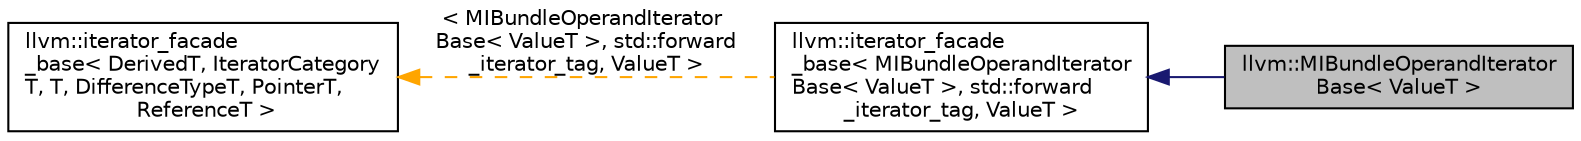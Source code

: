 digraph "llvm::MIBundleOperandIteratorBase&lt; ValueT &gt;"
{
 // LATEX_PDF_SIZE
  bgcolor="transparent";
  edge [fontname="Helvetica",fontsize="10",labelfontname="Helvetica",labelfontsize="10"];
  node [fontname="Helvetica",fontsize="10",shape=record];
  rankdir="LR";
  Node1 [label="llvm::MIBundleOperandIterator\lBase\< ValueT \>",height=0.2,width=0.4,color="black", fillcolor="grey75", style="filled", fontcolor="black",tooltip="MIBundleOperandIteratorBase - Iterator that visits all operands in a bundle of MachineInstrs."];
  Node2 -> Node1 [dir="back",color="midnightblue",fontsize="10",style="solid",fontname="Helvetica"];
  Node2 [label="llvm::iterator_facade\l_base\< MIBundleOperandIterator\lBase\< ValueT \>, std::forward\l_iterator_tag, ValueT \>",height=0.2,width=0.4,color="black",URL="$classllvm_1_1iterator__facade__base.html",tooltip=" "];
  Node3 -> Node2 [dir="back",color="orange",fontsize="10",style="dashed",label=" \< MIBundleOperandIterator\lBase\< ValueT \>, std::forward\l_iterator_tag, ValueT \>" ,fontname="Helvetica"];
  Node3 [label="llvm::iterator_facade\l_base\< DerivedT, IteratorCategory\lT, T, DifferenceTypeT, PointerT,\l ReferenceT \>",height=0.2,width=0.4,color="black",URL="$classllvm_1_1iterator__facade__base.html",tooltip="CRTP base class which implements the entire standard iterator facade in terms of a minimal subset of ..."];
}
